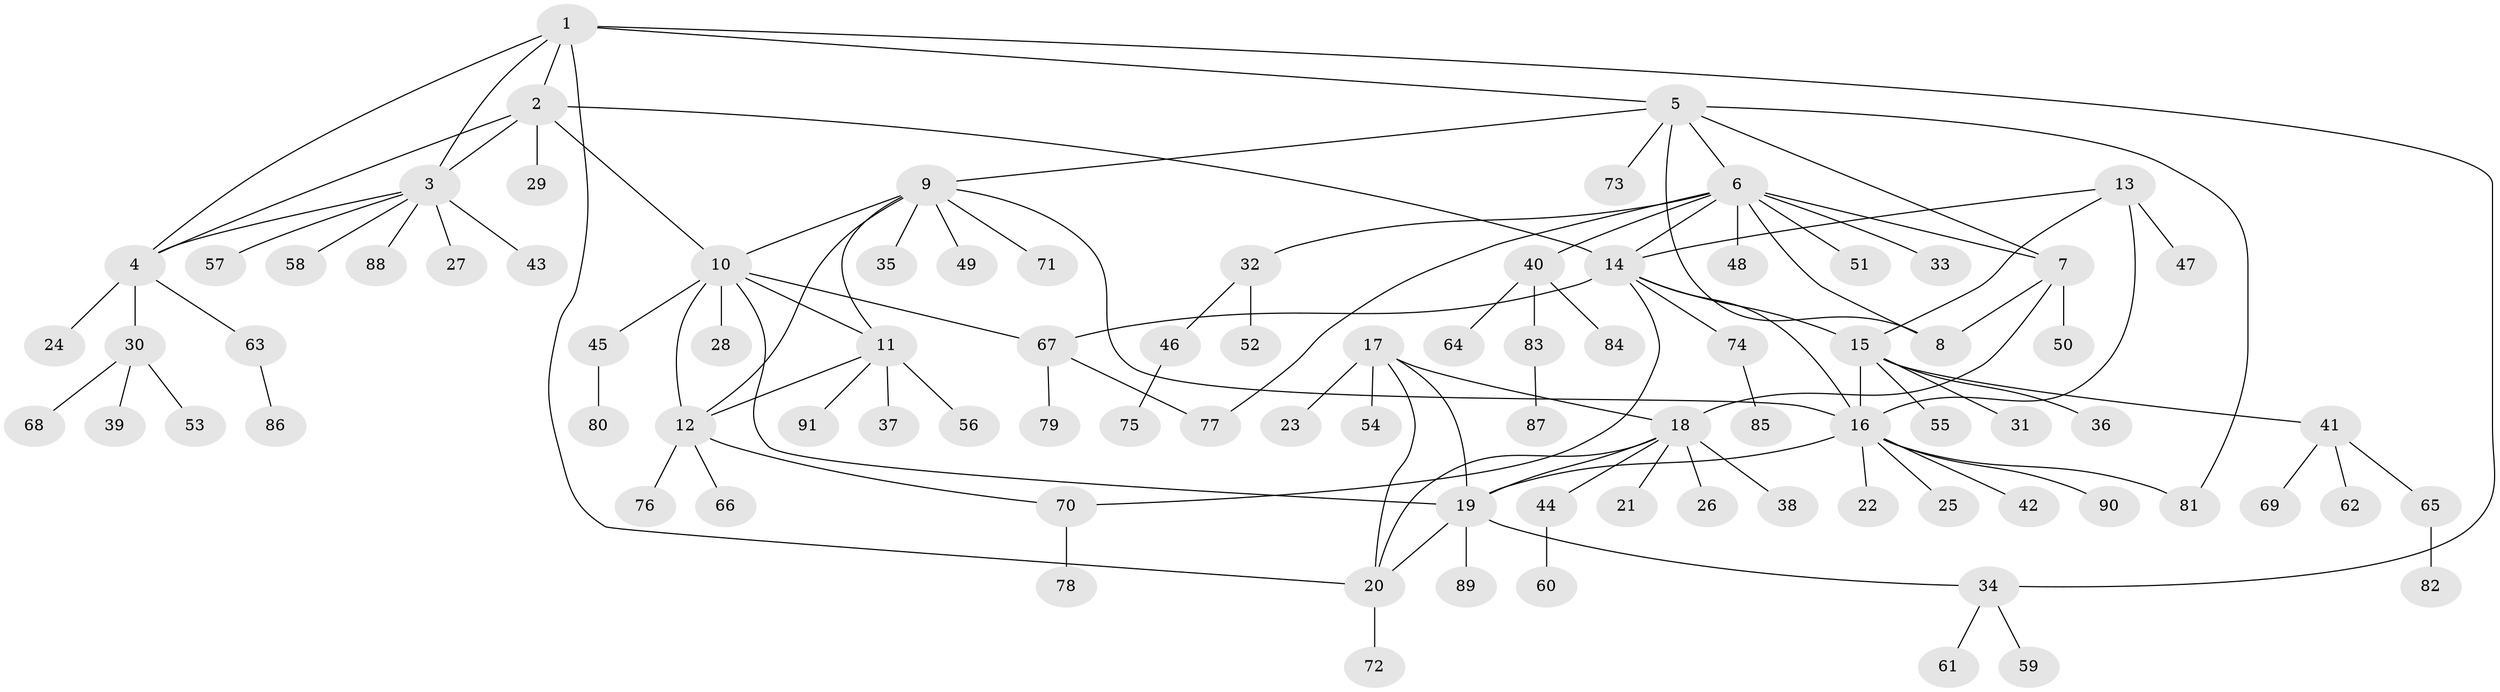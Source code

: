 // Generated by graph-tools (version 1.1) at 2025/02/03/09/25 03:02:32]
// undirected, 91 vertices, 116 edges
graph export_dot {
graph [start="1"]
  node [color=gray90,style=filled];
  1;
  2;
  3;
  4;
  5;
  6;
  7;
  8;
  9;
  10;
  11;
  12;
  13;
  14;
  15;
  16;
  17;
  18;
  19;
  20;
  21;
  22;
  23;
  24;
  25;
  26;
  27;
  28;
  29;
  30;
  31;
  32;
  33;
  34;
  35;
  36;
  37;
  38;
  39;
  40;
  41;
  42;
  43;
  44;
  45;
  46;
  47;
  48;
  49;
  50;
  51;
  52;
  53;
  54;
  55;
  56;
  57;
  58;
  59;
  60;
  61;
  62;
  63;
  64;
  65;
  66;
  67;
  68;
  69;
  70;
  71;
  72;
  73;
  74;
  75;
  76;
  77;
  78;
  79;
  80;
  81;
  82;
  83;
  84;
  85;
  86;
  87;
  88;
  89;
  90;
  91;
  1 -- 2;
  1 -- 3;
  1 -- 4;
  1 -- 5;
  1 -- 20;
  1 -- 34;
  2 -- 3;
  2 -- 4;
  2 -- 10;
  2 -- 14;
  2 -- 29;
  3 -- 4;
  3 -- 27;
  3 -- 43;
  3 -- 57;
  3 -- 58;
  3 -- 88;
  4 -- 24;
  4 -- 30;
  4 -- 63;
  5 -- 6;
  5 -- 7;
  5 -- 8;
  5 -- 9;
  5 -- 73;
  5 -- 81;
  6 -- 7;
  6 -- 8;
  6 -- 14;
  6 -- 32;
  6 -- 33;
  6 -- 40;
  6 -- 48;
  6 -- 51;
  6 -- 77;
  7 -- 8;
  7 -- 18;
  7 -- 50;
  9 -- 10;
  9 -- 11;
  9 -- 12;
  9 -- 16;
  9 -- 35;
  9 -- 49;
  9 -- 71;
  10 -- 11;
  10 -- 12;
  10 -- 19;
  10 -- 28;
  10 -- 45;
  10 -- 67;
  11 -- 12;
  11 -- 37;
  11 -- 56;
  11 -- 91;
  12 -- 66;
  12 -- 70;
  12 -- 76;
  13 -- 14;
  13 -- 15;
  13 -- 16;
  13 -- 47;
  14 -- 15;
  14 -- 16;
  14 -- 67;
  14 -- 70;
  14 -- 74;
  15 -- 16;
  15 -- 31;
  15 -- 36;
  15 -- 41;
  15 -- 55;
  16 -- 19;
  16 -- 22;
  16 -- 25;
  16 -- 42;
  16 -- 81;
  16 -- 90;
  17 -- 18;
  17 -- 19;
  17 -- 20;
  17 -- 23;
  17 -- 54;
  18 -- 19;
  18 -- 20;
  18 -- 21;
  18 -- 26;
  18 -- 38;
  18 -- 44;
  19 -- 20;
  19 -- 34;
  19 -- 89;
  20 -- 72;
  30 -- 39;
  30 -- 53;
  30 -- 68;
  32 -- 46;
  32 -- 52;
  34 -- 59;
  34 -- 61;
  40 -- 64;
  40 -- 83;
  40 -- 84;
  41 -- 62;
  41 -- 65;
  41 -- 69;
  44 -- 60;
  45 -- 80;
  46 -- 75;
  63 -- 86;
  65 -- 82;
  67 -- 77;
  67 -- 79;
  70 -- 78;
  74 -- 85;
  83 -- 87;
}
